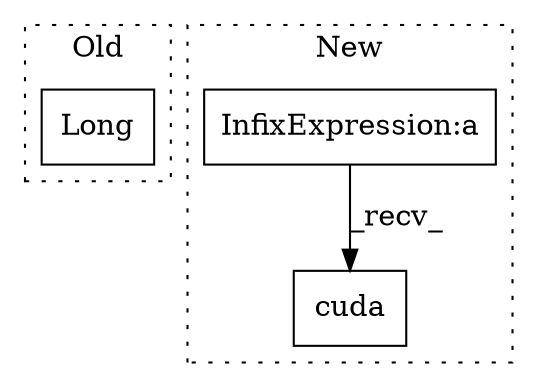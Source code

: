 digraph G {
subgraph cluster0 {
1 [label="Long" a="32" s="6715" l="6" shape="box"];
label = "Old";
style="dotted";
}
subgraph cluster1 {
2 [label="cuda" a="32" s="6745" l="6" shape="box"];
3 [label="InfixExpression:a" a="27" s="6677" l="3" shape="box"];
label = "New";
style="dotted";
}
3 -> 2 [label="_recv_"];
}